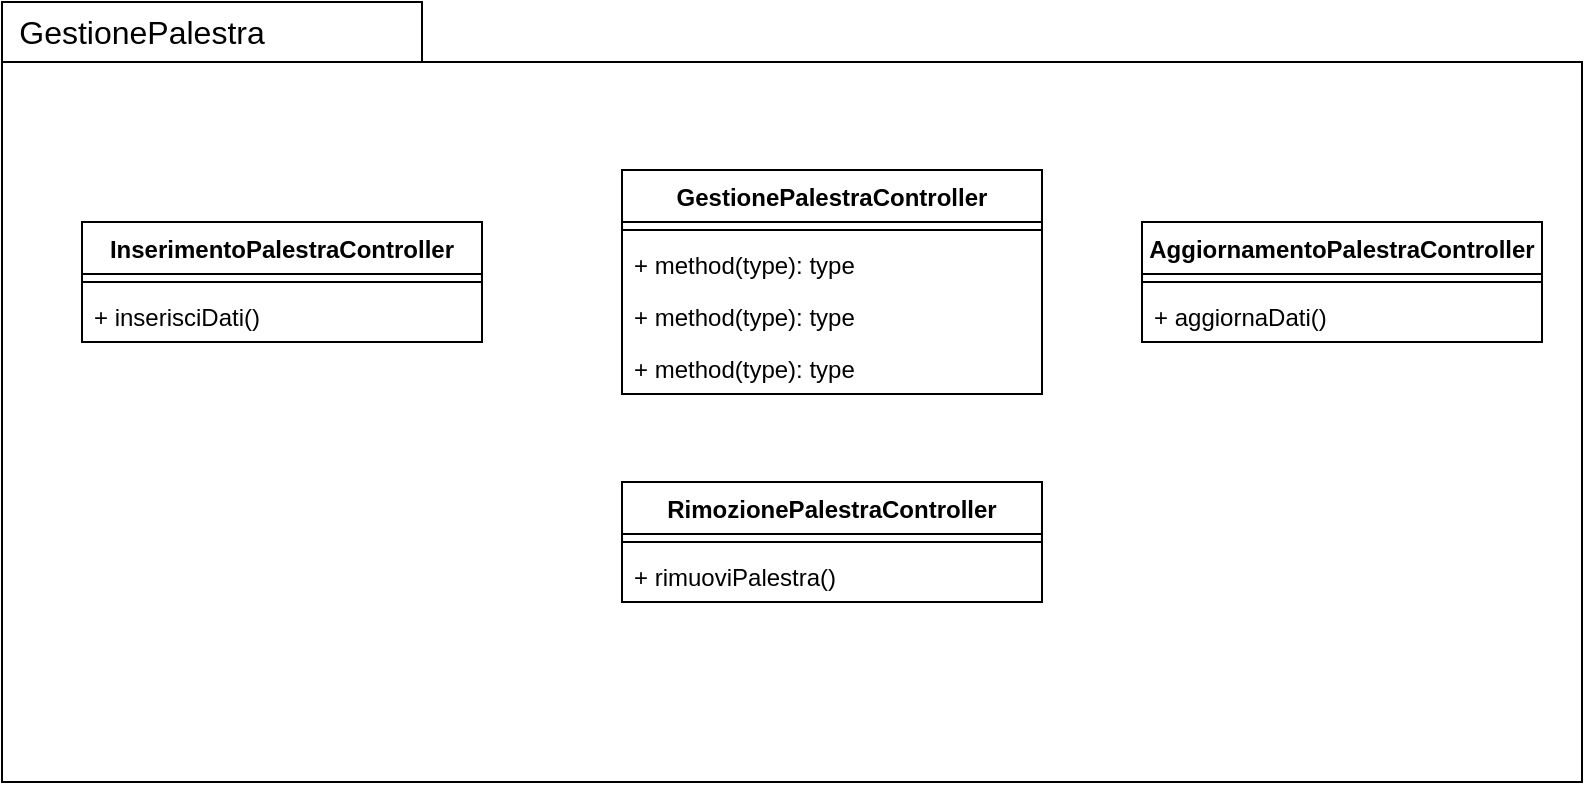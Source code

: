 <mxfile version="24.4.9" type="github">
  <diagram id="C5RBs43oDa-KdzZeNtuy" name="Page-1">
    <mxGraphModel dx="1576" dy="889" grid="1" gridSize="10" guides="1" tooltips="1" connect="1" arrows="1" fold="1" page="1" pageScale="1" pageWidth="827" pageHeight="1169" math="0" shadow="0">
      <root>
        <mxCell id="WIyWlLk6GJQsqaUBKTNV-0" />
        <mxCell id="WIyWlLk6GJQsqaUBKTNV-1" parent="WIyWlLk6GJQsqaUBKTNV-0" />
        <mxCell id="I57wutEuGGv7QZFJ-WTR-0" value="" style="shape=folder;fontStyle=1;spacingTop=10;tabWidth=210;tabHeight=30;tabPosition=left;html=1;whiteSpace=wrap;" vertex="1" parent="WIyWlLk6GJQsqaUBKTNV-1">
          <mxGeometry x="-20" y="220" width="790" height="390" as="geometry" />
        </mxCell>
        <mxCell id="I57wutEuGGv7QZFJ-WTR-1" value="GestionePalestraController" style="swimlane;fontStyle=1;align=center;verticalAlign=top;childLayout=stackLayout;horizontal=1;startSize=26;horizontalStack=0;resizeParent=1;resizeParentMax=0;resizeLast=0;collapsible=1;marginBottom=0;whiteSpace=wrap;html=1;" vertex="1" parent="WIyWlLk6GJQsqaUBKTNV-1">
          <mxGeometry x="290" y="304" width="210" height="112" as="geometry" />
        </mxCell>
        <mxCell id="I57wutEuGGv7QZFJ-WTR-3" value="" style="line;strokeWidth=1;fillColor=none;align=left;verticalAlign=middle;spacingTop=-1;spacingLeft=3;spacingRight=3;rotatable=0;labelPosition=right;points=[];portConstraint=eastwest;strokeColor=inherit;" vertex="1" parent="I57wutEuGGv7QZFJ-WTR-1">
          <mxGeometry y="26" width="210" height="8" as="geometry" />
        </mxCell>
        <mxCell id="I57wutEuGGv7QZFJ-WTR-4" value="+ method(type): type" style="text;strokeColor=none;fillColor=none;align=left;verticalAlign=top;spacingLeft=4;spacingRight=4;overflow=hidden;rotatable=0;points=[[0,0.5],[1,0.5]];portConstraint=eastwest;whiteSpace=wrap;html=1;" vertex="1" parent="I57wutEuGGv7QZFJ-WTR-1">
          <mxGeometry y="34" width="210" height="26" as="geometry" />
        </mxCell>
        <mxCell id="I57wutEuGGv7QZFJ-WTR-6" value="+ method(type): type" style="text;strokeColor=none;fillColor=none;align=left;verticalAlign=top;spacingLeft=4;spacingRight=4;overflow=hidden;rotatable=0;points=[[0,0.5],[1,0.5]];portConstraint=eastwest;whiteSpace=wrap;html=1;" vertex="1" parent="I57wutEuGGv7QZFJ-WTR-1">
          <mxGeometry y="60" width="210" height="26" as="geometry" />
        </mxCell>
        <mxCell id="I57wutEuGGv7QZFJ-WTR-7" value="+ method(type): type" style="text;strokeColor=none;fillColor=none;align=left;verticalAlign=top;spacingLeft=4;spacingRight=4;overflow=hidden;rotatable=0;points=[[0,0.5],[1,0.5]];portConstraint=eastwest;whiteSpace=wrap;html=1;" vertex="1" parent="I57wutEuGGv7QZFJ-WTR-1">
          <mxGeometry y="86" width="210" height="26" as="geometry" />
        </mxCell>
        <mxCell id="I57wutEuGGv7QZFJ-WTR-8" value="InserimentoPalestraController" style="swimlane;fontStyle=1;align=center;verticalAlign=top;childLayout=stackLayout;horizontal=1;startSize=26;horizontalStack=0;resizeParent=1;resizeParentMax=0;resizeLast=0;collapsible=1;marginBottom=0;whiteSpace=wrap;html=1;" vertex="1" parent="WIyWlLk6GJQsqaUBKTNV-1">
          <mxGeometry x="20" y="330" width="200" height="60" as="geometry" />
        </mxCell>
        <mxCell id="I57wutEuGGv7QZFJ-WTR-9" value="" style="line;strokeWidth=1;fillColor=none;align=left;verticalAlign=middle;spacingTop=-1;spacingLeft=3;spacingRight=3;rotatable=0;labelPosition=right;points=[];portConstraint=eastwest;strokeColor=inherit;" vertex="1" parent="I57wutEuGGv7QZFJ-WTR-8">
          <mxGeometry y="26" width="200" height="8" as="geometry" />
        </mxCell>
        <mxCell id="I57wutEuGGv7QZFJ-WTR-10" value="+ inserisciDati()" style="text;strokeColor=none;fillColor=none;align=left;verticalAlign=top;spacingLeft=4;spacingRight=4;overflow=hidden;rotatable=0;points=[[0,0.5],[1,0.5]];portConstraint=eastwest;whiteSpace=wrap;html=1;" vertex="1" parent="I57wutEuGGv7QZFJ-WTR-8">
          <mxGeometry y="34" width="200" height="26" as="geometry" />
        </mxCell>
        <mxCell id="I57wutEuGGv7QZFJ-WTR-13" value="AggiornamentoPalestraController" style="swimlane;fontStyle=1;align=center;verticalAlign=top;childLayout=stackLayout;horizontal=1;startSize=26;horizontalStack=0;resizeParent=1;resizeParentMax=0;resizeLast=0;collapsible=1;marginBottom=0;whiteSpace=wrap;html=1;" vertex="1" parent="WIyWlLk6GJQsqaUBKTNV-1">
          <mxGeometry x="550" y="330" width="200" height="60" as="geometry" />
        </mxCell>
        <mxCell id="I57wutEuGGv7QZFJ-WTR-14" value="" style="line;strokeWidth=1;fillColor=none;align=left;verticalAlign=middle;spacingTop=-1;spacingLeft=3;spacingRight=3;rotatable=0;labelPosition=right;points=[];portConstraint=eastwest;strokeColor=inherit;" vertex="1" parent="I57wutEuGGv7QZFJ-WTR-13">
          <mxGeometry y="26" width="200" height="8" as="geometry" />
        </mxCell>
        <mxCell id="I57wutEuGGv7QZFJ-WTR-15" value="+ aggiornaDati()" style="text;strokeColor=none;fillColor=none;align=left;verticalAlign=top;spacingLeft=4;spacingRight=4;overflow=hidden;rotatable=0;points=[[0,0.5],[1,0.5]];portConstraint=eastwest;whiteSpace=wrap;html=1;" vertex="1" parent="I57wutEuGGv7QZFJ-WTR-13">
          <mxGeometry y="34" width="200" height="26" as="geometry" />
        </mxCell>
        <mxCell id="I57wutEuGGv7QZFJ-WTR-18" value="RimozionePalestraController" style="swimlane;fontStyle=1;align=center;verticalAlign=top;childLayout=stackLayout;horizontal=1;startSize=26;horizontalStack=0;resizeParent=1;resizeParentMax=0;resizeLast=0;collapsible=1;marginBottom=0;whiteSpace=wrap;html=1;" vertex="1" parent="WIyWlLk6GJQsqaUBKTNV-1">
          <mxGeometry x="290" y="460" width="210" height="60" as="geometry" />
        </mxCell>
        <mxCell id="I57wutEuGGv7QZFJ-WTR-19" value="" style="line;strokeWidth=1;fillColor=none;align=left;verticalAlign=middle;spacingTop=-1;spacingLeft=3;spacingRight=3;rotatable=0;labelPosition=right;points=[];portConstraint=eastwest;strokeColor=inherit;" vertex="1" parent="I57wutEuGGv7QZFJ-WTR-18">
          <mxGeometry y="26" width="210" height="8" as="geometry" />
        </mxCell>
        <mxCell id="I57wutEuGGv7QZFJ-WTR-20" value="+ rimuoviPalestra()" style="text;strokeColor=none;fillColor=none;align=left;verticalAlign=top;spacingLeft=4;spacingRight=4;overflow=hidden;rotatable=0;points=[[0,0.5],[1,0.5]];portConstraint=eastwest;whiteSpace=wrap;html=1;" vertex="1" parent="I57wutEuGGv7QZFJ-WTR-18">
          <mxGeometry y="34" width="210" height="26" as="geometry" />
        </mxCell>
        <mxCell id="I57wutEuGGv7QZFJ-WTR-24" value="GestionePalestra" style="text;strokeColor=none;fillColor=none;html=1;align=center;verticalAlign=middle;whiteSpace=wrap;rounded=0;fontSize=16;" vertex="1" parent="WIyWlLk6GJQsqaUBKTNV-1">
          <mxGeometry x="20" y="220" width="60" height="30" as="geometry" />
        </mxCell>
        <mxCell id="I57wutEuGGv7QZFJ-WTR-25" style="edgeStyle=none;curved=1;rounded=0;orthogonalLoop=1;jettySize=auto;html=1;exitX=0.5;exitY=0;exitDx=0;exitDy=0;fontSize=12;startSize=8;endSize=8;" edge="1" parent="WIyWlLk6GJQsqaUBKTNV-1" source="I57wutEuGGv7QZFJ-WTR-1" target="I57wutEuGGv7QZFJ-WTR-1">
          <mxGeometry relative="1" as="geometry" />
        </mxCell>
      </root>
    </mxGraphModel>
  </diagram>
</mxfile>
